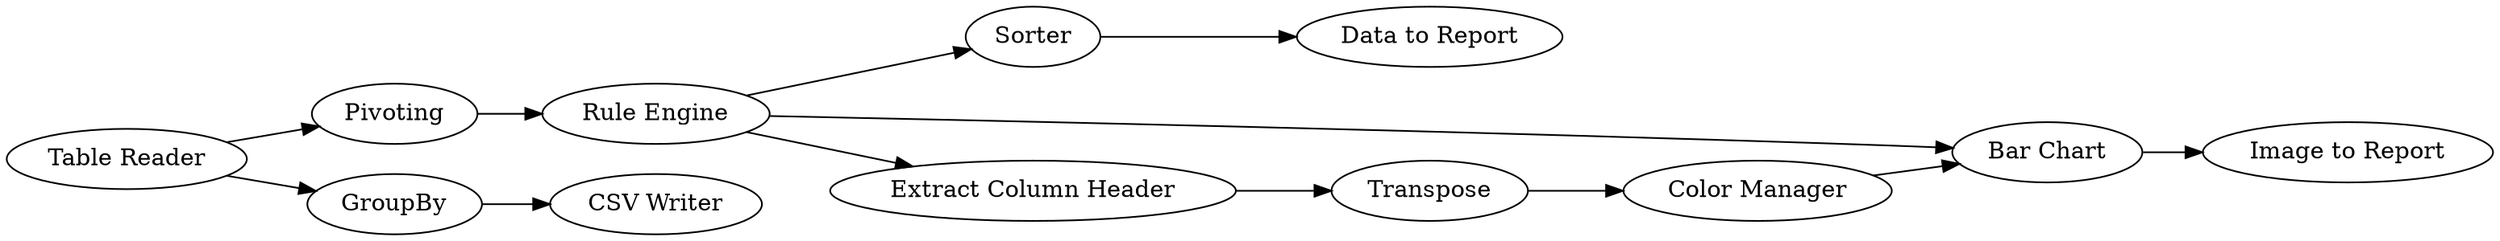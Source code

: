 digraph {
	2 [label=Pivoting]
	4 [label=Sorter]
	6 [label="Color Manager"]
	7 [label="Bar Chart"]
	8 [label="Extract Column Header"]
	9 [label=Transpose]
	10 [label="Image to Report"]
	11 [label="Data to Report"]
	12 [label="Rule Engine"]
	13 [label="Table Reader"]
	15 [label="CSV Writer"]
	16 [label=GroupBy]
	2 -> 12
	4 -> 11
	6 -> 7
	7 -> 10
	8 -> 9
	9 -> 6
	12 -> 8
	12 -> 4
	12 -> 7
	13 -> 16
	13 -> 2
	16 -> 15
	rankdir=LR
}
